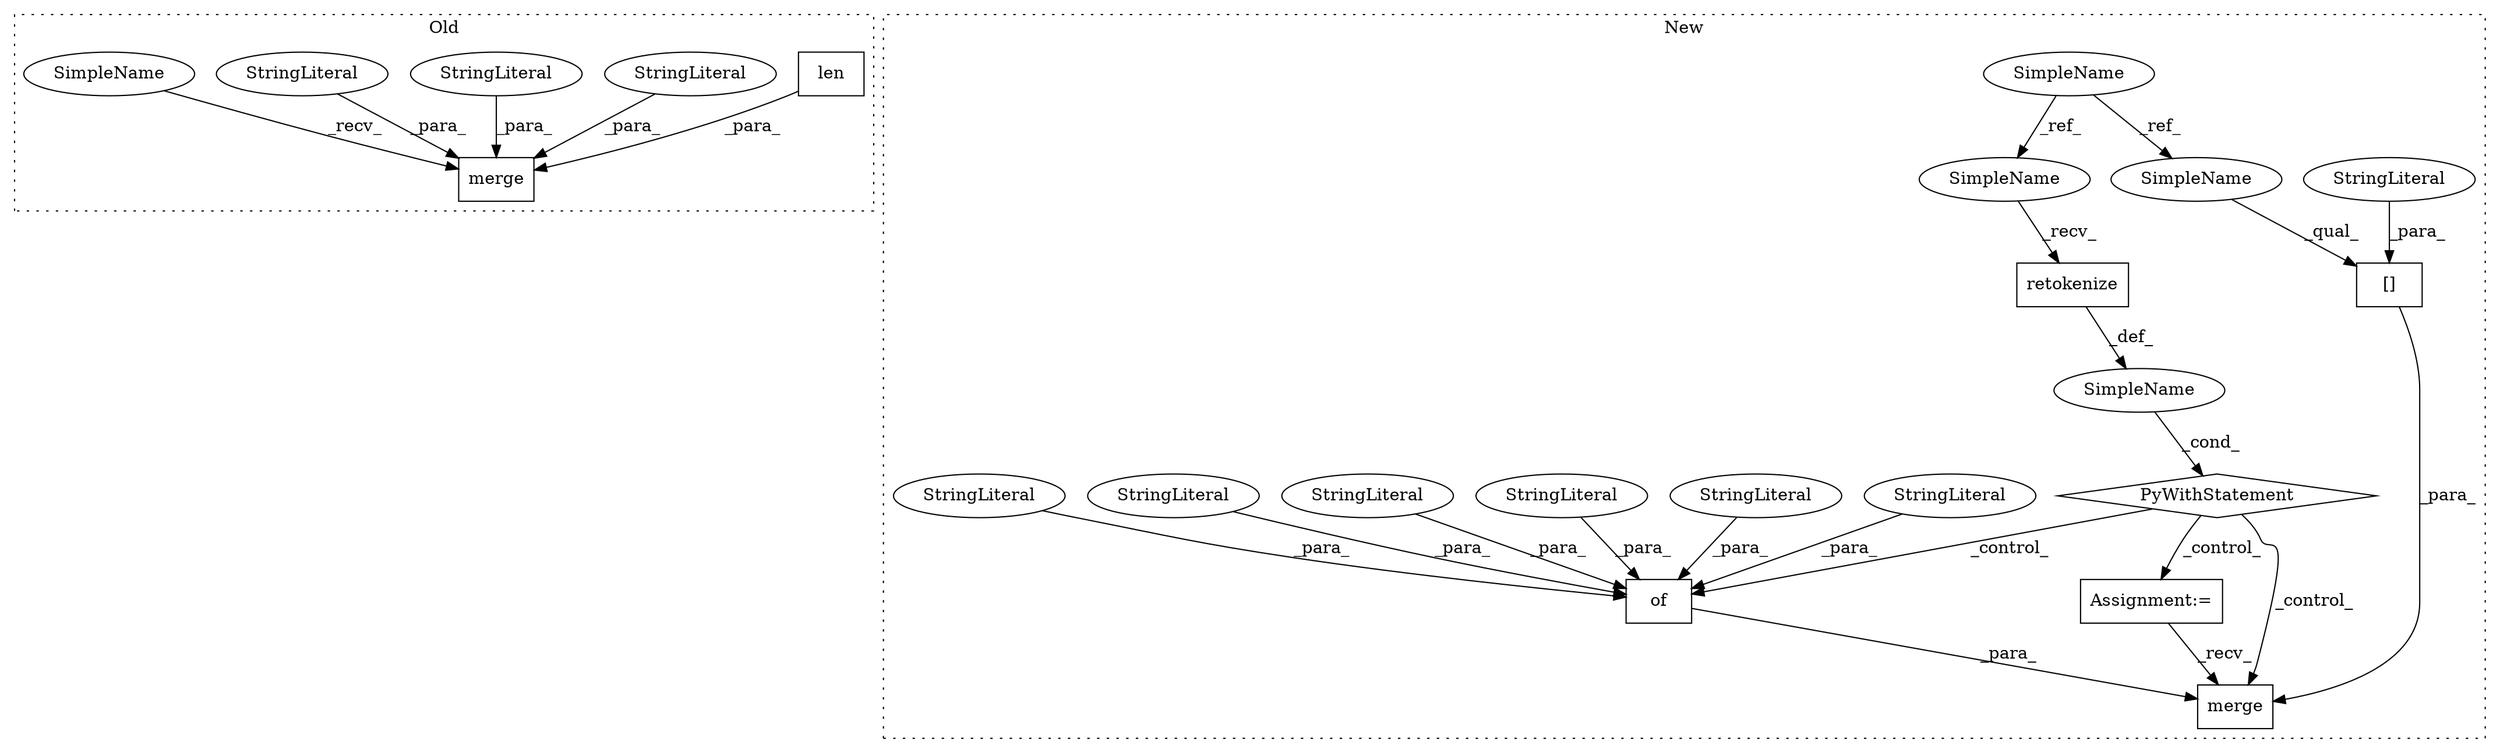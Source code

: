 digraph G {
subgraph cluster0 {
1 [label="len" a="32" s="626,643" l="4,1" shape="box"];
9 [label="merge" a="32" s="618,670" l="6,1" shape="box"];
11 [label="StringLiteral" a="45" s="665" l="5" shape="ellipse"];
12 [label="StringLiteral" a="45" s="645" l="5" shape="ellipse"];
13 [label="StringLiteral" a="45" s="651" l="13" shape="ellipse"];
23 [label="SimpleName" a="42" s="614" l="3" shape="ellipse"];
label = "Old";
style="dotted";
}
subgraph cluster1 {
2 [label="retokenize" a="32" s="669" l="12" shape="box"];
3 [label="PyWithStatement" a="104" s="655,681" l="10,2" shape="diamond"];
4 [label="merge" a="32" s="726,814" l="6,1" shape="box"];
5 [label="SimpleName" a="42" s="" l="" shape="ellipse"];
6 [label="Assignment:=" a="7" s="695" l="11" shape="box"];
7 [label="[]" a="2" s="732,754" l="4,1" shape="box"];
8 [label="StringLiteral" a="45" s="736" l="18" shape="ellipse"];
10 [label="SimpleName" a="42" s="404" l="3" shape="ellipse"];
14 [label="of" a="32" s="760,813" l="3,1" shape="box"];
15 [label="StringLiteral" a="45" s="775" l="7" shape="ellipse"];
16 [label="StringLiteral" a="45" s="797" l="10" shape="ellipse"];
17 [label="StringLiteral" a="45" s="808" l="5" shape="ellipse"];
18 [label="StringLiteral" a="45" s="783" l="13" shape="ellipse"];
19 [label="StringLiteral" a="45" s="769" l="5" shape="ellipse"];
20 [label="StringLiteral" a="45" s="763" l="5" shape="ellipse"];
21 [label="SimpleName" a="42" s="665" l="3" shape="ellipse"];
22 [label="SimpleName" a="42" s="732" l="3" shape="ellipse"];
label = "New";
style="dotted";
}
1 -> 9 [label="_para_"];
2 -> 5 [label="_def_"];
3 -> 6 [label="_control_"];
3 -> 14 [label="_control_"];
3 -> 4 [label="_control_"];
5 -> 3 [label="_cond_"];
6 -> 4 [label="_recv_"];
7 -> 4 [label="_para_"];
8 -> 7 [label="_para_"];
10 -> 22 [label="_ref_"];
10 -> 21 [label="_ref_"];
11 -> 9 [label="_para_"];
12 -> 9 [label="_para_"];
13 -> 9 [label="_para_"];
14 -> 4 [label="_para_"];
15 -> 14 [label="_para_"];
16 -> 14 [label="_para_"];
17 -> 14 [label="_para_"];
18 -> 14 [label="_para_"];
19 -> 14 [label="_para_"];
20 -> 14 [label="_para_"];
21 -> 2 [label="_recv_"];
22 -> 7 [label="_qual_"];
23 -> 9 [label="_recv_"];
}
